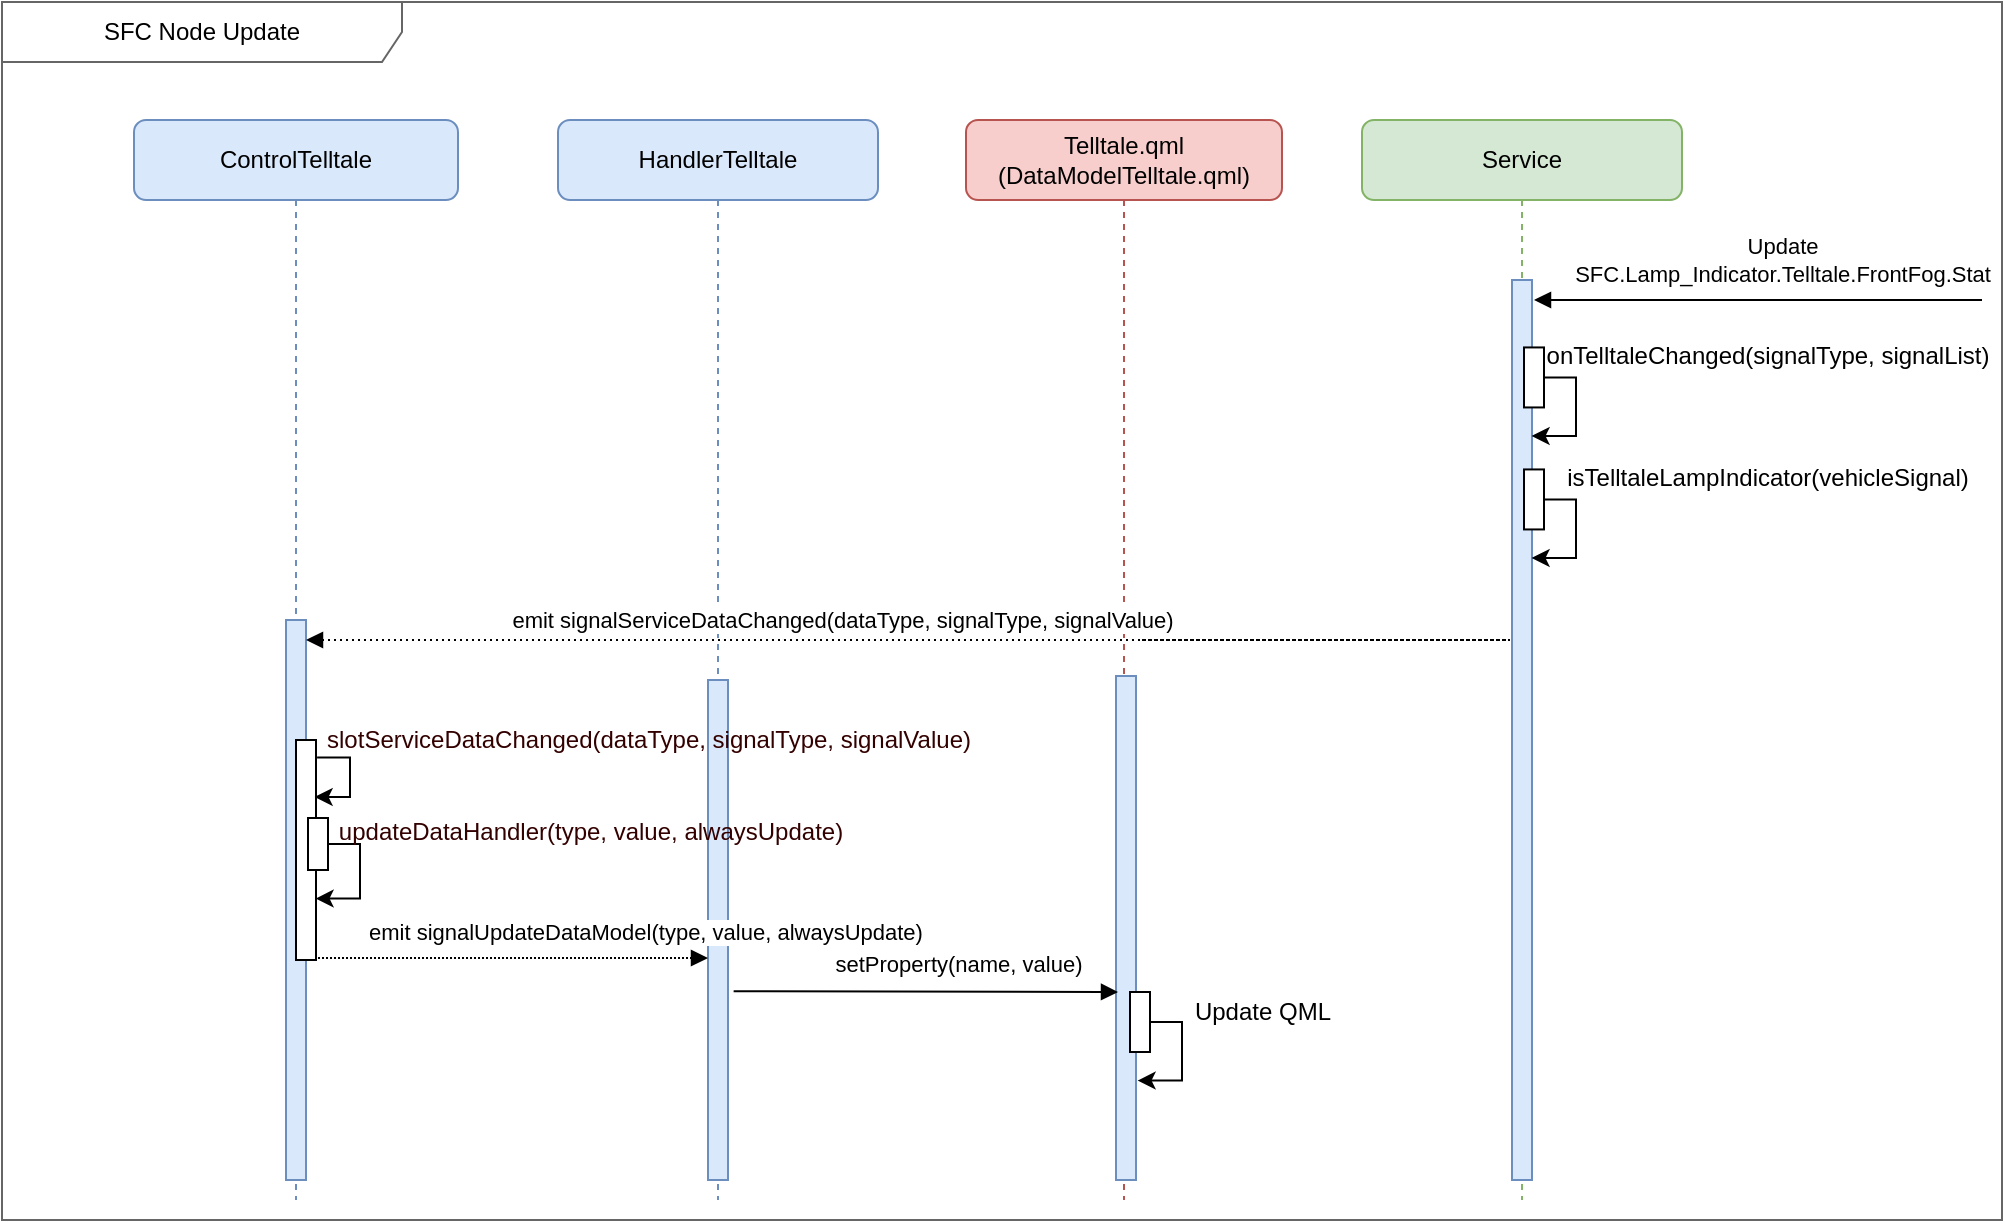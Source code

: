<mxfile version="20.8.16" type="device"><diagram id="tWphjhr5IeKWhzwxCvvr" name="페이지-1"><mxGraphModel dx="2115" dy="6190" grid="1" gridSize="10" guides="1" tooltips="1" connect="1" arrows="1" fold="1" page="0" pageScale="1" pageWidth="827" pageHeight="1169" math="0" shadow="0"><root><mxCell id="0"/><mxCell id="1" parent="0"/><mxCell id="aQFrXYDt3bdDGyGKcT29-43" value="SFC Node Update" style="shape=umlFrame;whiteSpace=wrap;html=1;width=200;height=30;strokeColor=#666666;fontFamily=Helvetica;" parent="1" vertex="1"><mxGeometry x="-380" y="-5089" width="1000" height="609" as="geometry"/></mxCell><mxCell id="aQFrXYDt3bdDGyGKcT29-59" value="ControlTelltale" style="shape=umlLifeline;perimeter=lifelinePerimeter;whiteSpace=wrap;html=1;container=1;collapsible=0;recursiveResize=0;outlineConnect=0;rounded=1;shadow=0;comic=0;labelBackgroundColor=none;strokeWidth=1;fontFamily=Helvetica;fontSize=12;align=center;fillColor=#dae8fc;strokeColor=#6c8ebf;" parent="1" vertex="1"><mxGeometry x="-314" y="-5030" width="162" height="540" as="geometry"/></mxCell><mxCell id="aQFrXYDt3bdDGyGKcT29-60" value="" style="html=1;points=[];perimeter=orthogonalPerimeter;rounded=0;shadow=0;comic=0;labelBackgroundColor=none;strokeWidth=1;fontFamily=Helvetica;fontSize=12;align=center;fillColor=#dae8fc;strokeColor=#6c8ebf;" parent="aQFrXYDt3bdDGyGKcT29-59" vertex="1"><mxGeometry x="76" y="250" width="10" height="280" as="geometry"/></mxCell><mxCell id="aQFrXYDt3bdDGyGKcT29-65" value="HandlerTelltale" style="shape=umlLifeline;perimeter=lifelinePerimeter;whiteSpace=wrap;html=1;container=1;collapsible=0;recursiveResize=0;outlineConnect=0;rounded=1;shadow=0;comic=0;labelBackgroundColor=none;strokeWidth=1;fontFamily=Helvetica;fontSize=12;align=center;fillColor=#dae8fc;strokeColor=#6c8ebf;" parent="1" vertex="1"><mxGeometry x="-102" y="-5030" width="160" height="540" as="geometry"/></mxCell><mxCell id="raClXGPFjuIe6nFRdOOZ-10" value="" style="html=1;points=[];perimeter=orthogonalPerimeter;rounded=0;shadow=0;comic=0;labelBackgroundColor=none;strokeWidth=1;fontFamily=Helvetica;fontSize=12;align=center;fillColor=#dae8fc;strokeColor=#6c8ebf;" parent="aQFrXYDt3bdDGyGKcT29-65" vertex="1"><mxGeometry x="75" y="280" width="10" height="250" as="geometry"/></mxCell><mxCell id="raClXGPFjuIe6nFRdOOZ-1" value="Telltale.qml&lt;br&gt;(DataModelTelltale.qml)" style="shape=umlLifeline;perimeter=lifelinePerimeter;whiteSpace=wrap;html=1;container=1;collapsible=0;recursiveResize=0;outlineConnect=0;rounded=1;shadow=0;comic=0;labelBackgroundColor=none;strokeWidth=1;fontFamily=Helvetica;fontSize=12;align=center;fillColor=#f8cecc;strokeColor=#b85450;" parent="1" vertex="1"><mxGeometry x="102" y="-5030" width="158" height="540" as="geometry"/></mxCell><mxCell id="raClXGPFjuIe6nFRdOOZ-17" value="" style="html=1;points=[];perimeter=orthogonalPerimeter;rounded=0;shadow=0;comic=0;labelBackgroundColor=none;strokeWidth=1;fontFamily=Helvetica;fontSize=12;align=center;fillColor=#dae8fc;strokeColor=#6c8ebf;" parent="raClXGPFjuIe6nFRdOOZ-1" vertex="1"><mxGeometry x="75" y="278" width="10" height="252" as="geometry"/></mxCell><mxCell id="jK6-jH4Ag3oqVfy46xQi-5" value="emit signalServiceDataChanged(dataType, signalType, signalValue)" style="edgeStyle=none;rounded=0;orthogonalLoop=1;jettySize=auto;html=1;endArrow=block;endFill=1;endSize=6;textDirection=ltr;dashed=1;dashPattern=1 2;" edge="1" parent="raClXGPFjuIe6nFRdOOZ-1" target="aQFrXYDt3bdDGyGKcT29-60"><mxGeometry x="0.317" y="-10" relative="1" as="geometry"><mxPoint as="offset"/><mxPoint x="88" y="260" as="sourcePoint"/><mxPoint x="48" y="260" as="targetPoint"/><Array as="points"><mxPoint x="272" y="260"/></Array></mxGeometry></mxCell><mxCell id="raClXGPFjuIe6nFRdOOZ-29" value="Service" style="shape=umlLifeline;perimeter=lifelinePerimeter;whiteSpace=wrap;html=1;container=1;collapsible=0;recursiveResize=0;outlineConnect=0;rounded=1;shadow=0;comic=0;labelBackgroundColor=none;strokeWidth=1;fontFamily=Helvetica;fontSize=12;align=center;fillColor=#d5e8d4;strokeColor=#82b366;" parent="1" vertex="1"><mxGeometry x="300" y="-5030" width="160" height="540" as="geometry"/></mxCell><mxCell id="raClXGPFjuIe6nFRdOOZ-30" value="" style="html=1;points=[];perimeter=orthogonalPerimeter;rounded=0;shadow=0;comic=0;labelBackgroundColor=none;strokeWidth=1;fontFamily=Helvetica;fontSize=12;align=center;fillColor=#dae8fc;strokeColor=#6c8ebf;" parent="raClXGPFjuIe6nFRdOOZ-29" vertex="1"><mxGeometry x="75" y="80" width="10" height="450" as="geometry"/></mxCell><mxCell id="raClXGPFjuIe6nFRdOOZ-98" value="" style="rounded=0;whiteSpace=wrap;html=1;" parent="raClXGPFjuIe6nFRdOOZ-29" vertex="1"><mxGeometry x="81" y="113.72" width="10" height="30" as="geometry"/></mxCell><mxCell id="raClXGPFjuIe6nFRdOOZ-99" value="" style="edgeStyle=elbowEdgeStyle;rounded=0;orthogonalLoop=1;jettySize=auto;html=1;fontSize=10;exitX=1;exitY=0.5;exitDx=0;exitDy=0;entryX=0.88;entryY=0.978;entryDx=0;entryDy=0;entryPerimeter=0;" parent="raClXGPFjuIe6nFRdOOZ-29" source="raClXGPFjuIe6nFRdOOZ-98" edge="1"><mxGeometry x="-0.432" y="-50" relative="1" as="geometry"><Array as="points"><mxPoint x="107" y="219.72"/><mxPoint x="305" y="305.72"/></Array><mxPoint x="100" y="5" as="offset"/><mxPoint x="897.0" y="20449.72" as="sourcePoint"/><mxPoint x="84.8" y="158.0" as="targetPoint"/></mxGeometry></mxCell><mxCell id="raClXGPFjuIe6nFRdOOZ-100" value="onTelltaleChanged(signalType, signalList)" style="text;html=1;strokeColor=none;fillColor=none;align=center;verticalAlign=middle;whiteSpace=wrap;rounded=0;" parent="raClXGPFjuIe6nFRdOOZ-29" vertex="1"><mxGeometry x="86" y="108" width="234" height="20" as="geometry"/></mxCell><mxCell id="jK6-jH4Ag3oqVfy46xQi-1" value="Update&lt;br&gt;SFC.Lamp_Indicator.Telltale.FrontFog.Stat" style="edgeStyle=none;rounded=0;orthogonalLoop=1;jettySize=auto;html=1;endArrow=block;endFill=1;endSize=6;textDirection=ltr;" edge="1" parent="raClXGPFjuIe6nFRdOOZ-29"><mxGeometry x="0.392" y="-20" relative="1" as="geometry"><mxPoint as="offset"/><mxPoint x="126" y="90" as="sourcePoint"/><mxPoint x="86" y="90" as="targetPoint"/><Array as="points"><mxPoint x="310" y="90"/></Array></mxGeometry></mxCell><mxCell id="jK6-jH4Ag3oqVfy46xQi-2" value="" style="rounded=0;whiteSpace=wrap;html=1;" vertex="1" parent="raClXGPFjuIe6nFRdOOZ-29"><mxGeometry x="81" y="174.72" width="10" height="30" as="geometry"/></mxCell><mxCell id="jK6-jH4Ag3oqVfy46xQi-3" value="" style="edgeStyle=elbowEdgeStyle;rounded=0;orthogonalLoop=1;jettySize=auto;html=1;fontSize=10;exitX=1;exitY=0.5;exitDx=0;exitDy=0;entryX=0.88;entryY=0.978;entryDx=0;entryDy=0;entryPerimeter=0;" edge="1" parent="raClXGPFjuIe6nFRdOOZ-29" source="jK6-jH4Ag3oqVfy46xQi-2"><mxGeometry x="-0.432" y="-50" relative="1" as="geometry"><Array as="points"><mxPoint x="107" y="280.72"/><mxPoint x="305" y="366.72"/></Array><mxPoint x="100" y="5" as="offset"/><mxPoint x="597.0" y="25540.72" as="sourcePoint"/><mxPoint x="84.8" y="219" as="targetPoint"/></mxGeometry></mxCell><mxCell id="jK6-jH4Ag3oqVfy46xQi-4" value="isTelltaleLampIndicator(vehicleSignal)" style="text;html=1;strokeColor=none;fillColor=none;align=center;verticalAlign=middle;whiteSpace=wrap;rounded=0;" vertex="1" parent="raClXGPFjuIe6nFRdOOZ-29"><mxGeometry x="86" y="169" width="234" height="20" as="geometry"/></mxCell><mxCell id="raClXGPFjuIe6nFRdOOZ-84" value="" style="rounded=0;whiteSpace=wrap;html=1;" parent="1" vertex="1"><mxGeometry x="-233" y="-4720" width="10" height="110" as="geometry"/></mxCell><mxCell id="raClXGPFjuIe6nFRdOOZ-85" value="" style="edgeStyle=elbowEdgeStyle;rounded=0;orthogonalLoop=1;jettySize=auto;html=1;fontSize=10;exitX=0.004;exitY=0.74;exitDx=0;exitDy=0;exitPerimeter=0;entryX=0.932;entryY=0.259;entryDx=0;entryDy=0;entryPerimeter=0;" parent="1" target="raClXGPFjuIe6nFRdOOZ-84" edge="1"><mxGeometry x="-0.432" y="-50" relative="1" as="geometry"><Array as="points"><mxPoint x="-206" y="-4701"/><mxPoint x="-16" y="-4534"/></Array><mxPoint x="100" y="5" as="offset"/><mxPoint x="-222.444" y="-4711.2" as="sourcePoint"/><mxPoint x="318" y="339" as="targetPoint"/></mxGeometry></mxCell><mxCell id="raClXGPFjuIe6nFRdOOZ-87" value="" style="rounded=0;whiteSpace=wrap;html=1;" parent="1" vertex="1"><mxGeometry x="-227" y="-4681" width="10" height="26" as="geometry"/></mxCell><mxCell id="raClXGPFjuIe6nFRdOOZ-88" value="" style="edgeStyle=elbowEdgeStyle;rounded=0;orthogonalLoop=1;jettySize=auto;html=1;fontSize=10;exitX=1;exitY=0.5;exitDx=0;exitDy=0;entryX=0.88;entryY=0.978;entryDx=0;entryDy=0;entryPerimeter=0;" parent="1" source="raClXGPFjuIe6nFRdOOZ-87" edge="1"><mxGeometry x="-0.432" y="-50" relative="1" as="geometry"><Array as="points"><mxPoint x="-201" y="-4579"/><mxPoint x="-3" y="-4493"/></Array><mxPoint x="100" y="5" as="offset"/><mxPoint x="1327.0" y="10621" as="sourcePoint"/><mxPoint x="-223.2" y="-4640.72" as="targetPoint"/></mxGeometry></mxCell><mxCell id="raClXGPFjuIe6nFRdOOZ-90" value="" style="rounded=0;whiteSpace=wrap;html=1;" parent="1" vertex="1"><mxGeometry x="184" y="-4594" width="10" height="30" as="geometry"/></mxCell><mxCell id="raClXGPFjuIe6nFRdOOZ-91" value="" style="edgeStyle=elbowEdgeStyle;rounded=0;orthogonalLoop=1;jettySize=auto;html=1;fontSize=10;exitX=1;exitY=0.5;exitDx=0;exitDy=0;entryX=0.88;entryY=0.978;entryDx=0;entryDy=0;entryPerimeter=0;" parent="1" source="raClXGPFjuIe6nFRdOOZ-90" edge="1"><mxGeometry x="-0.432" y="-50" relative="1" as="geometry"><Array as="points"><mxPoint x="210" y="-4488"/><mxPoint x="408" y="-4402"/></Array><mxPoint x="100" y="5" as="offset"/><mxPoint x="1000.0" y="15742" as="sourcePoint"/><mxPoint x="187.8" y="-4549.72" as="targetPoint"/></mxGeometry></mxCell><mxCell id="raClXGPFjuIe6nFRdOOZ-92" value="emit&amp;nbsp;signalUpdateDataModel(type, value, alwaysUpdate)&amp;nbsp;" style="edgeStyle=none;rounded=0;orthogonalLoop=1;jettySize=auto;html=1;endArrow=block;endFill=1;endSize=6;dashed=1;dashPattern=1 1;" parent="1" edge="1"><mxGeometry x="0.692" y="13" relative="1" as="geometry"><mxPoint as="offset"/><mxPoint x="-222.0" y="-4611" as="sourcePoint"/><mxPoint x="-27" y="-4611" as="targetPoint"/><Array as="points"><mxPoint x="-81.81" y="-4611"/></Array></mxGeometry></mxCell><mxCell id="raClXGPFjuIe6nFRdOOZ-93" value="setProperty(name, value)" style="edgeStyle=none;rounded=0;orthogonalLoop=1;jettySize=auto;html=1;endArrow=block;endFill=1;endSize=6;exitX=1.283;exitY=0.189;exitDx=0;exitDy=0;exitPerimeter=0;" parent="1" edge="1"><mxGeometry x="0.165" y="14" relative="1" as="geometry"><mxPoint as="offset"/><mxPoint x="-14.17" y="-4594.36" as="sourcePoint"/><mxPoint x="178" y="-4594" as="targetPoint"/><Array as="points"/></mxGeometry></mxCell><mxCell id="raClXGPFjuIe6nFRdOOZ-94" value="Update QML" style="text;html=1;strokeColor=none;fillColor=none;align=center;verticalAlign=middle;whiteSpace=wrap;rounded=0;" parent="1" vertex="1"><mxGeometry x="181" y="-4594" width="139" height="20" as="geometry"/></mxCell><mxCell id="jK6-jH4Ag3oqVfy46xQi-6" value="&lt;span&gt;updateDataHandler(type, value, alwaysUpdate)&lt;/span&gt;" style="text;html=1;strokeColor=none;fillColor=none;align=center;verticalAlign=middle;whiteSpace=wrap;rounded=0;fontColor=#330000;fontStyle=0" vertex="1" parent="1"><mxGeometry x="-239" y="-4684" width="307" height="20" as="geometry"/></mxCell><mxCell id="jK6-jH4Ag3oqVfy46xQi-7" value="slotServiceDataChanged(dataType, signalType, signalValue)" style="text;html=1;strokeColor=none;fillColor=none;align=center;verticalAlign=middle;whiteSpace=wrap;rounded=0;fontColor=#330000;fontStyle=0" vertex="1" parent="1"><mxGeometry x="-250" y="-4730" width="387" height="20" as="geometry"/></mxCell></root></mxGraphModel></diagram></mxfile>